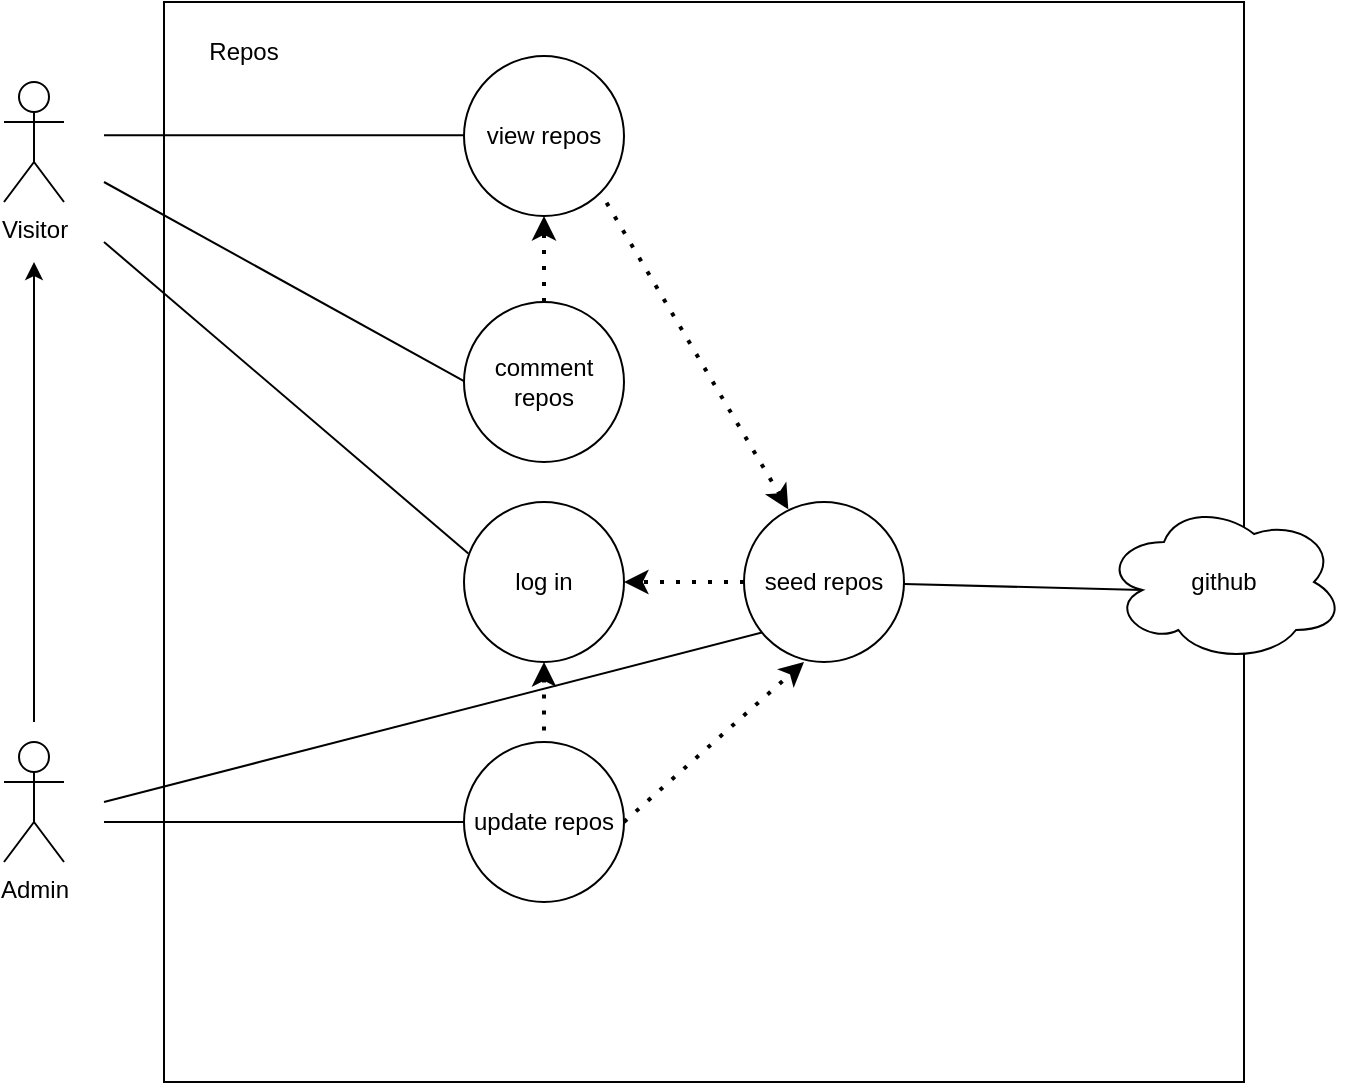 <mxfile version="24.7.17">
  <diagram name="Page-1" id="JNlKXuLOP1Zqw9uh8Lu8">
    <mxGraphModel dx="823" dy="526" grid="1" gridSize="10" guides="1" tooltips="1" connect="1" arrows="1" fold="1" page="1" pageScale="1" pageWidth="850" pageHeight="1100" math="0" shadow="0">
      <root>
        <mxCell id="0" />
        <mxCell id="1" parent="0" />
        <mxCell id="LPjEKWmJFF6o9RaSfhJL-1" value="Visitor" style="shape=umlActor;verticalLabelPosition=bottom;verticalAlign=top;html=1;outlineConnect=0;" parent="1" vertex="1">
          <mxGeometry x="120" y="250" width="30" height="60" as="geometry" />
        </mxCell>
        <mxCell id="LPjEKWmJFF6o9RaSfhJL-4" value="Admin" style="shape=umlActor;verticalLabelPosition=bottom;verticalAlign=top;html=1;outlineConnect=0;" parent="1" vertex="1">
          <mxGeometry x="120" y="580" width="30" height="60" as="geometry" />
        </mxCell>
        <mxCell id="LPjEKWmJFF6o9RaSfhJL-5" value="" style="whiteSpace=wrap;html=1;aspect=fixed;" parent="1" vertex="1">
          <mxGeometry x="200" y="210" width="540" height="540" as="geometry" />
        </mxCell>
        <mxCell id="LPjEKWmJFF6o9RaSfhJL-6" value="&lt;div&gt;Repos&lt;/div&gt;" style="text;html=1;align=center;verticalAlign=middle;whiteSpace=wrap;rounded=0;" parent="1" vertex="1">
          <mxGeometry x="210" y="220" width="60" height="30" as="geometry" />
        </mxCell>
        <mxCell id="LPjEKWmJFF6o9RaSfhJL-7" value="&lt;div&gt;github&lt;/div&gt;" style="ellipse;shape=cloud;whiteSpace=wrap;html=1;" parent="1" vertex="1">
          <mxGeometry x="670" y="460" width="120" height="80" as="geometry" />
        </mxCell>
        <mxCell id="LPjEKWmJFF6o9RaSfhJL-8" value="view repos" style="ellipse;whiteSpace=wrap;html=1;aspect=fixed;" parent="1" vertex="1">
          <mxGeometry x="350" y="237" width="80" height="80" as="geometry" />
        </mxCell>
        <mxCell id="LPjEKWmJFF6o9RaSfhJL-9" value="update repos" style="ellipse;whiteSpace=wrap;html=1;aspect=fixed;" parent="1" vertex="1">
          <mxGeometry x="350" y="580" width="80" height="80" as="geometry" />
        </mxCell>
        <mxCell id="LPjEKWmJFF6o9RaSfhJL-10" value="" style="endArrow=none;html=1;rounded=0;entryX=0;entryY=0.5;entryDx=0;entryDy=0;" parent="1" target="LPjEKWmJFF6o9RaSfhJL-9" edge="1">
          <mxGeometry width="50" height="50" relative="1" as="geometry">
            <mxPoint x="170" y="620" as="sourcePoint" />
            <mxPoint x="420" y="380" as="targetPoint" />
          </mxGeometry>
        </mxCell>
        <mxCell id="LPjEKWmJFF6o9RaSfhJL-13" value="" style="endArrow=none;html=1;rounded=0;entryX=0;entryY=0.5;entryDx=0;entryDy=0;" parent="1" edge="1">
          <mxGeometry width="50" height="50" relative="1" as="geometry">
            <mxPoint x="170" y="276.58" as="sourcePoint" />
            <mxPoint x="350" y="276.58" as="targetPoint" />
          </mxGeometry>
        </mxCell>
        <mxCell id="LPjEKWmJFF6o9RaSfhJL-14" value="comment repos" style="ellipse;whiteSpace=wrap;html=1;aspect=fixed;" parent="1" vertex="1">
          <mxGeometry x="350" y="360" width="80" height="80" as="geometry" />
        </mxCell>
        <mxCell id="LPjEKWmJFF6o9RaSfhJL-15" value="" style="endArrow=none;html=1;rounded=0;entryX=0;entryY=0.5;entryDx=0;entryDy=0;" parent="1" edge="1">
          <mxGeometry width="50" height="50" relative="1" as="geometry">
            <mxPoint x="170" y="300" as="sourcePoint" />
            <mxPoint x="350" y="399.58" as="targetPoint" />
          </mxGeometry>
        </mxCell>
        <mxCell id="LPjEKWmJFF6o9RaSfhJL-20" value="" style="endArrow=none;html=1;rounded=0;exitX=0.16;exitY=0.55;exitDx=0;exitDy=0;exitPerimeter=0;endFill=0;" parent="1" source="LPjEKWmJFF6o9RaSfhJL-7" edge="1" target="-rnwX9i7RAYne28j8SpD-13">
          <mxGeometry width="50" height="50" relative="1" as="geometry">
            <mxPoint x="370" y="420" as="sourcePoint" />
            <mxPoint x="560" y="502.5" as="targetPoint" />
          </mxGeometry>
        </mxCell>
        <mxCell id="-rnwX9i7RAYne28j8SpD-2" value="" style="endArrow=classic;html=1;rounded=0;" edge="1" parent="1">
          <mxGeometry width="50" height="50" relative="1" as="geometry">
            <mxPoint x="135" y="570" as="sourcePoint" />
            <mxPoint x="135" y="340" as="targetPoint" />
          </mxGeometry>
        </mxCell>
        <mxCell id="-rnwX9i7RAYne28j8SpD-4" value="" style="endArrow=none;dashed=1;html=1;dashPattern=1 3;strokeWidth=2;rounded=0;exitX=0.277;exitY=0.046;exitDx=0;exitDy=0;entryX=1;entryY=1;entryDx=0;entryDy=0;startArrow=classic;startFill=1;exitPerimeter=0;" edge="1" parent="1" source="-rnwX9i7RAYne28j8SpD-13" target="LPjEKWmJFF6o9RaSfhJL-8">
          <mxGeometry width="50" height="50" relative="1" as="geometry">
            <mxPoint x="501.8" y="482.96" as="sourcePoint" />
            <mxPoint x="430" y="430" as="targetPoint" />
          </mxGeometry>
        </mxCell>
        <mxCell id="-rnwX9i7RAYne28j8SpD-5" value="" style="endArrow=classic;dashed=1;html=1;dashPattern=1 3;strokeWidth=2;rounded=0;exitX=0.5;exitY=0;exitDx=0;exitDy=0;entryX=1;entryY=0.5;entryDx=0;entryDy=0;endFill=1;" edge="1" parent="1" source="LPjEKWmJFF6o9RaSfhJL-14">
          <mxGeometry width="50" height="50" relative="1" as="geometry">
            <mxPoint x="460" y="382.34" as="sourcePoint" />
            <mxPoint x="390" y="317.0" as="targetPoint" />
          </mxGeometry>
        </mxCell>
        <mxCell id="-rnwX9i7RAYne28j8SpD-6" value="" style="endArrow=none;html=1;rounded=0;entryX=0;entryY=1;entryDx=0;entryDy=-15;entryPerimeter=0;" edge="1" parent="1">
          <mxGeometry width="50" height="50" relative="1" as="geometry">
            <mxPoint x="170" y="610" as="sourcePoint" />
            <mxPoint x="500" y="525" as="targetPoint" />
          </mxGeometry>
        </mxCell>
        <mxCell id="-rnwX9i7RAYne28j8SpD-7" value="" style="endArrow=classic;dashed=1;html=1;dashPattern=1 3;strokeWidth=2;rounded=0;exitX=1;exitY=0.5;exitDx=0;exitDy=0;entryX=1;entryY=0.5;entryDx=0;entryDy=0;endFill=1;" edge="1" parent="1" source="LPjEKWmJFF6o9RaSfhJL-9">
          <mxGeometry width="50" height="50" relative="1" as="geometry">
            <mxPoint x="590" y="605.34" as="sourcePoint" />
            <mxPoint x="520" y="540" as="targetPoint" />
          </mxGeometry>
        </mxCell>
        <mxCell id="-rnwX9i7RAYne28j8SpD-8" value="&lt;div&gt;log in&lt;/div&gt;" style="ellipse;whiteSpace=wrap;html=1;aspect=fixed;" vertex="1" parent="1">
          <mxGeometry x="350" y="460" width="80" height="80" as="geometry" />
        </mxCell>
        <mxCell id="-rnwX9i7RAYne28j8SpD-9" value="" style="endArrow=none;html=1;rounded=0;entryX=0.027;entryY=0.322;entryDx=0;entryDy=0;entryPerimeter=0;" edge="1" parent="1" target="-rnwX9i7RAYne28j8SpD-8">
          <mxGeometry width="50" height="50" relative="1" as="geometry">
            <mxPoint x="170" y="330" as="sourcePoint" />
            <mxPoint x="350" y="499.58" as="targetPoint" />
          </mxGeometry>
        </mxCell>
        <mxCell id="-rnwX9i7RAYne28j8SpD-11" value="" style="endArrow=classic;dashed=1;html=1;dashPattern=1 3;strokeWidth=2;rounded=0;endFill=1;" edge="1" parent="1" target="-rnwX9i7RAYne28j8SpD-8">
          <mxGeometry width="50" height="50" relative="1" as="geometry">
            <mxPoint x="490" y="500" as="sourcePoint" />
            <mxPoint x="428" y="315" as="targetPoint" />
          </mxGeometry>
        </mxCell>
        <mxCell id="-rnwX9i7RAYne28j8SpD-12" value="" style="endArrow=none;dashed=1;html=1;dashPattern=1 3;strokeWidth=2;rounded=0;exitX=0.5;exitY=1;exitDx=0;exitDy=0;entryX=0.5;entryY=0;entryDx=0;entryDy=0;endFill=0;startArrow=classic;startFill=1;" edge="1" parent="1" source="-rnwX9i7RAYne28j8SpD-8" target="LPjEKWmJFF6o9RaSfhJL-9">
          <mxGeometry width="50" height="50" relative="1" as="geometry">
            <mxPoint x="510" y="510" as="sourcePoint" />
            <mxPoint x="440" y="510" as="targetPoint" />
          </mxGeometry>
        </mxCell>
        <mxCell id="-rnwX9i7RAYne28j8SpD-13" value="&lt;div&gt;seed repos&lt;/div&gt;" style="ellipse;whiteSpace=wrap;html=1;aspect=fixed;" vertex="1" parent="1">
          <mxGeometry x="490" y="460" width="80" height="80" as="geometry" />
        </mxCell>
      </root>
    </mxGraphModel>
  </diagram>
</mxfile>
